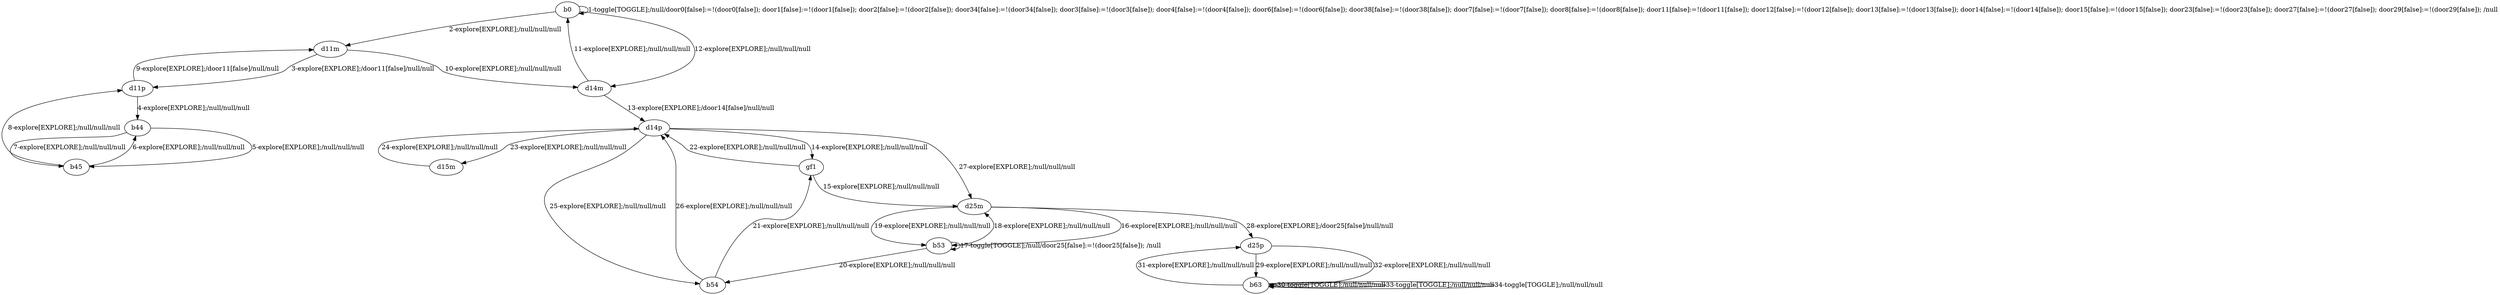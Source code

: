 # Total number of goals covered by this test: 4
# d25m --> d25p
# d25p --> b63
# b63 --> d25p
# b63 --> b63

digraph g {
"b0" -> "b0" [label = "1-toggle[TOGGLE];/null/door0[false]:=!(door0[false]); door1[false]:=!(door1[false]); door2[false]:=!(door2[false]); door34[false]:=!(door34[false]); door3[false]:=!(door3[false]); door4[false]:=!(door4[false]); door6[false]:=!(door6[false]); door38[false]:=!(door38[false]); door7[false]:=!(door7[false]); door8[false]:=!(door8[false]); door11[false]:=!(door11[false]); door12[false]:=!(door12[false]); door13[false]:=!(door13[false]); door14[false]:=!(door14[false]); door15[false]:=!(door15[false]); door23[false]:=!(door23[false]); door27[false]:=!(door27[false]); door29[false]:=!(door29[false]); /null"];
"b0" -> "d11m" [label = "2-explore[EXPLORE];/null/null/null"];
"d11m" -> "d11p" [label = "3-explore[EXPLORE];/door11[false]/null/null"];
"d11p" -> "b44" [label = "4-explore[EXPLORE];/null/null/null"];
"b44" -> "b45" [label = "5-explore[EXPLORE];/null/null/null"];
"b45" -> "b44" [label = "6-explore[EXPLORE];/null/null/null"];
"b44" -> "b45" [label = "7-explore[EXPLORE];/null/null/null"];
"b45" -> "d11p" [label = "8-explore[EXPLORE];/null/null/null"];
"d11p" -> "d11m" [label = "9-explore[EXPLORE];/door11[false]/null/null"];
"d11m" -> "d14m" [label = "10-explore[EXPLORE];/null/null/null"];
"d14m" -> "b0" [label = "11-explore[EXPLORE];/null/null/null"];
"b0" -> "d14m" [label = "12-explore[EXPLORE];/null/null/null"];
"d14m" -> "d14p" [label = "13-explore[EXPLORE];/door14[false]/null/null"];
"d14p" -> "gf1" [label = "14-explore[EXPLORE];/null/null/null"];
"gf1" -> "d25m" [label = "15-explore[EXPLORE];/null/null/null"];
"d25m" -> "b53" [label = "16-explore[EXPLORE];/null/null/null"];
"b53" -> "b53" [label = "17-toggle[TOGGLE];/null/door25[false]:=!(door25[false]); /null"];
"b53" -> "d25m" [label = "18-explore[EXPLORE];/null/null/null"];
"d25m" -> "b53" [label = "19-explore[EXPLORE];/null/null/null"];
"b53" -> "b54" [label = "20-explore[EXPLORE];/null/null/null"];
"b54" -> "gf1" [label = "21-explore[EXPLORE];/null/null/null"];
"gf1" -> "d14p" [label = "22-explore[EXPLORE];/null/null/null"];
"d14p" -> "d15m" [label = "23-explore[EXPLORE];/null/null/null"];
"d15m" -> "d14p" [label = "24-explore[EXPLORE];/null/null/null"];
"d14p" -> "b54" [label = "25-explore[EXPLORE];/null/null/null"];
"b54" -> "d14p" [label = "26-explore[EXPLORE];/null/null/null"];
"d14p" -> "d25m" [label = "27-explore[EXPLORE];/null/null/null"];
"d25m" -> "d25p" [label = "28-explore[EXPLORE];/door25[false]/null/null"];
"d25p" -> "b63" [label = "29-explore[EXPLORE];/null/null/null"];
"b63" -> "b63" [label = "30-toggle[TOGGLE];/null/null/null"];
"b63" -> "d25p" [label = "31-explore[EXPLORE];/null/null/null"];
"d25p" -> "b63" [label = "32-explore[EXPLORE];/null/null/null"];
"b63" -> "b63" [label = "33-toggle[TOGGLE];/null/null/null"];
"b63" -> "b63" [label = "34-toggle[TOGGLE];/null/null/null"];
}